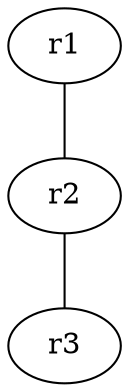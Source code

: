 digraph {
	r1[class="router"];
	r2[class="router"];
	r3[class="router"];

	r1->r2[dir="none"];
	r2->r3[dir="none"];
}
